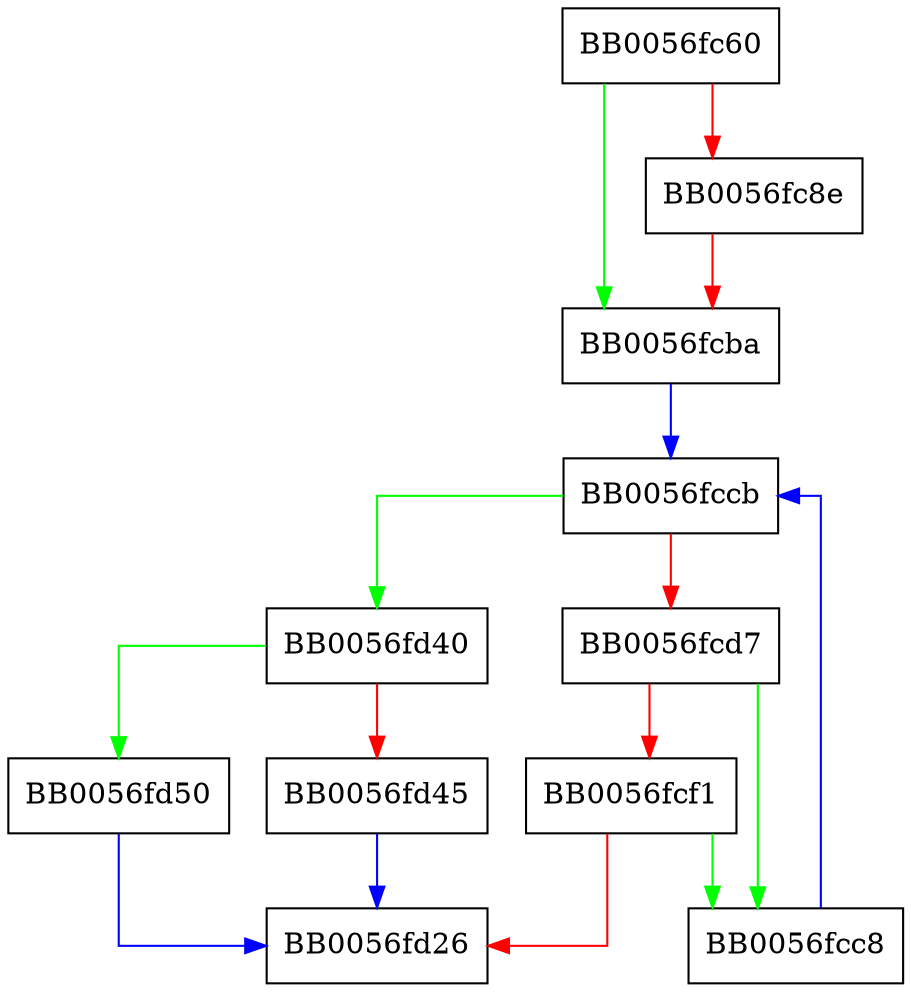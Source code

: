 digraph CMS_decrypt_set1_password {
  node [shape="box"];
  graph [splines=ortho];
  BB0056fc60 -> BB0056fcba [color="green"];
  BB0056fc60 -> BB0056fc8e [color="red"];
  BB0056fc8e -> BB0056fcba [color="red"];
  BB0056fcba -> BB0056fccb [color="blue"];
  BB0056fcc8 -> BB0056fccb [color="blue"];
  BB0056fccb -> BB0056fd40 [color="green"];
  BB0056fccb -> BB0056fcd7 [color="red"];
  BB0056fcd7 -> BB0056fcc8 [color="green"];
  BB0056fcd7 -> BB0056fcf1 [color="red"];
  BB0056fcf1 -> BB0056fcc8 [color="green"];
  BB0056fcf1 -> BB0056fd26 [color="red"];
  BB0056fd40 -> BB0056fd50 [color="green"];
  BB0056fd40 -> BB0056fd45 [color="red"];
  BB0056fd45 -> BB0056fd26 [color="blue"];
  BB0056fd50 -> BB0056fd26 [color="blue"];
}